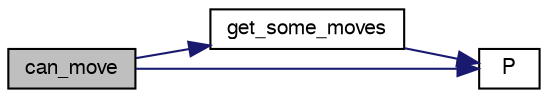 digraph "can_move"
{
 // LATEX_PDF_SIZE
  bgcolor="transparent";
  edge [fontname="FreeSans",fontsize="10",labelfontname="FreeSans",labelfontsize="10"];
  node [fontname="FreeSans",fontsize="10",shape=record];
  rankdir="LR";
  Node1 [label="can_move",height=0.2,width=0.4,color="black", fillcolor="grey75", style="filled", fontcolor="black",tooltip="Check if a player can move."];
  Node1 -> Node2 [color="midnightblue",fontsize="10",style="solid",fontname="FreeSans"];
  Node2 [label="get_some_moves",height=0.2,width=0.4,color="black",URL="$board_8c.html#a5db071e3e4d26a0b7d6425bb6333dd7f",tooltip="Get a part of the moves."];
  Node2 -> Node3 [color="midnightblue",fontsize="10",style="solid",fontname="FreeSans"];
  Node3 [label="P",height=0.2,width=0.4,color="black",URL="$generate__flip_8c.html#a11481f01e169aee1117c83a352c22222",tooltip=" "];
  Node1 -> Node3 [color="midnightblue",fontsize="10",style="solid",fontname="FreeSans"];
}
